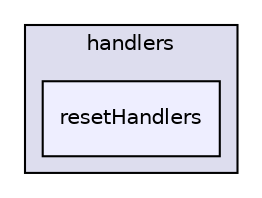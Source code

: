 digraph "/home/travis/build/hypro/hypro/src/hypro/algorithms/reachability/handlers/resetHandlers" {
  compound=true
  node [ fontsize="10", fontname="Helvetica"];
  edge [ labelfontsize="10", labelfontname="Helvetica"];
  subgraph clusterdir_32033642301c2effdf6af876d53153c1 {
    graph [ bgcolor="#ddddee", pencolor="black", label="handlers" fontname="Helvetica", fontsize="10", URL="dir_32033642301c2effdf6af876d53153c1.html"]
  dir_5b1ead7e91c1179ccb075fffb42ab9bb [shape=box, label="resetHandlers", style="filled", fillcolor="#eeeeff", pencolor="black", URL="dir_5b1ead7e91c1179ccb075fffb42ab9bb.html"];
  }
}

